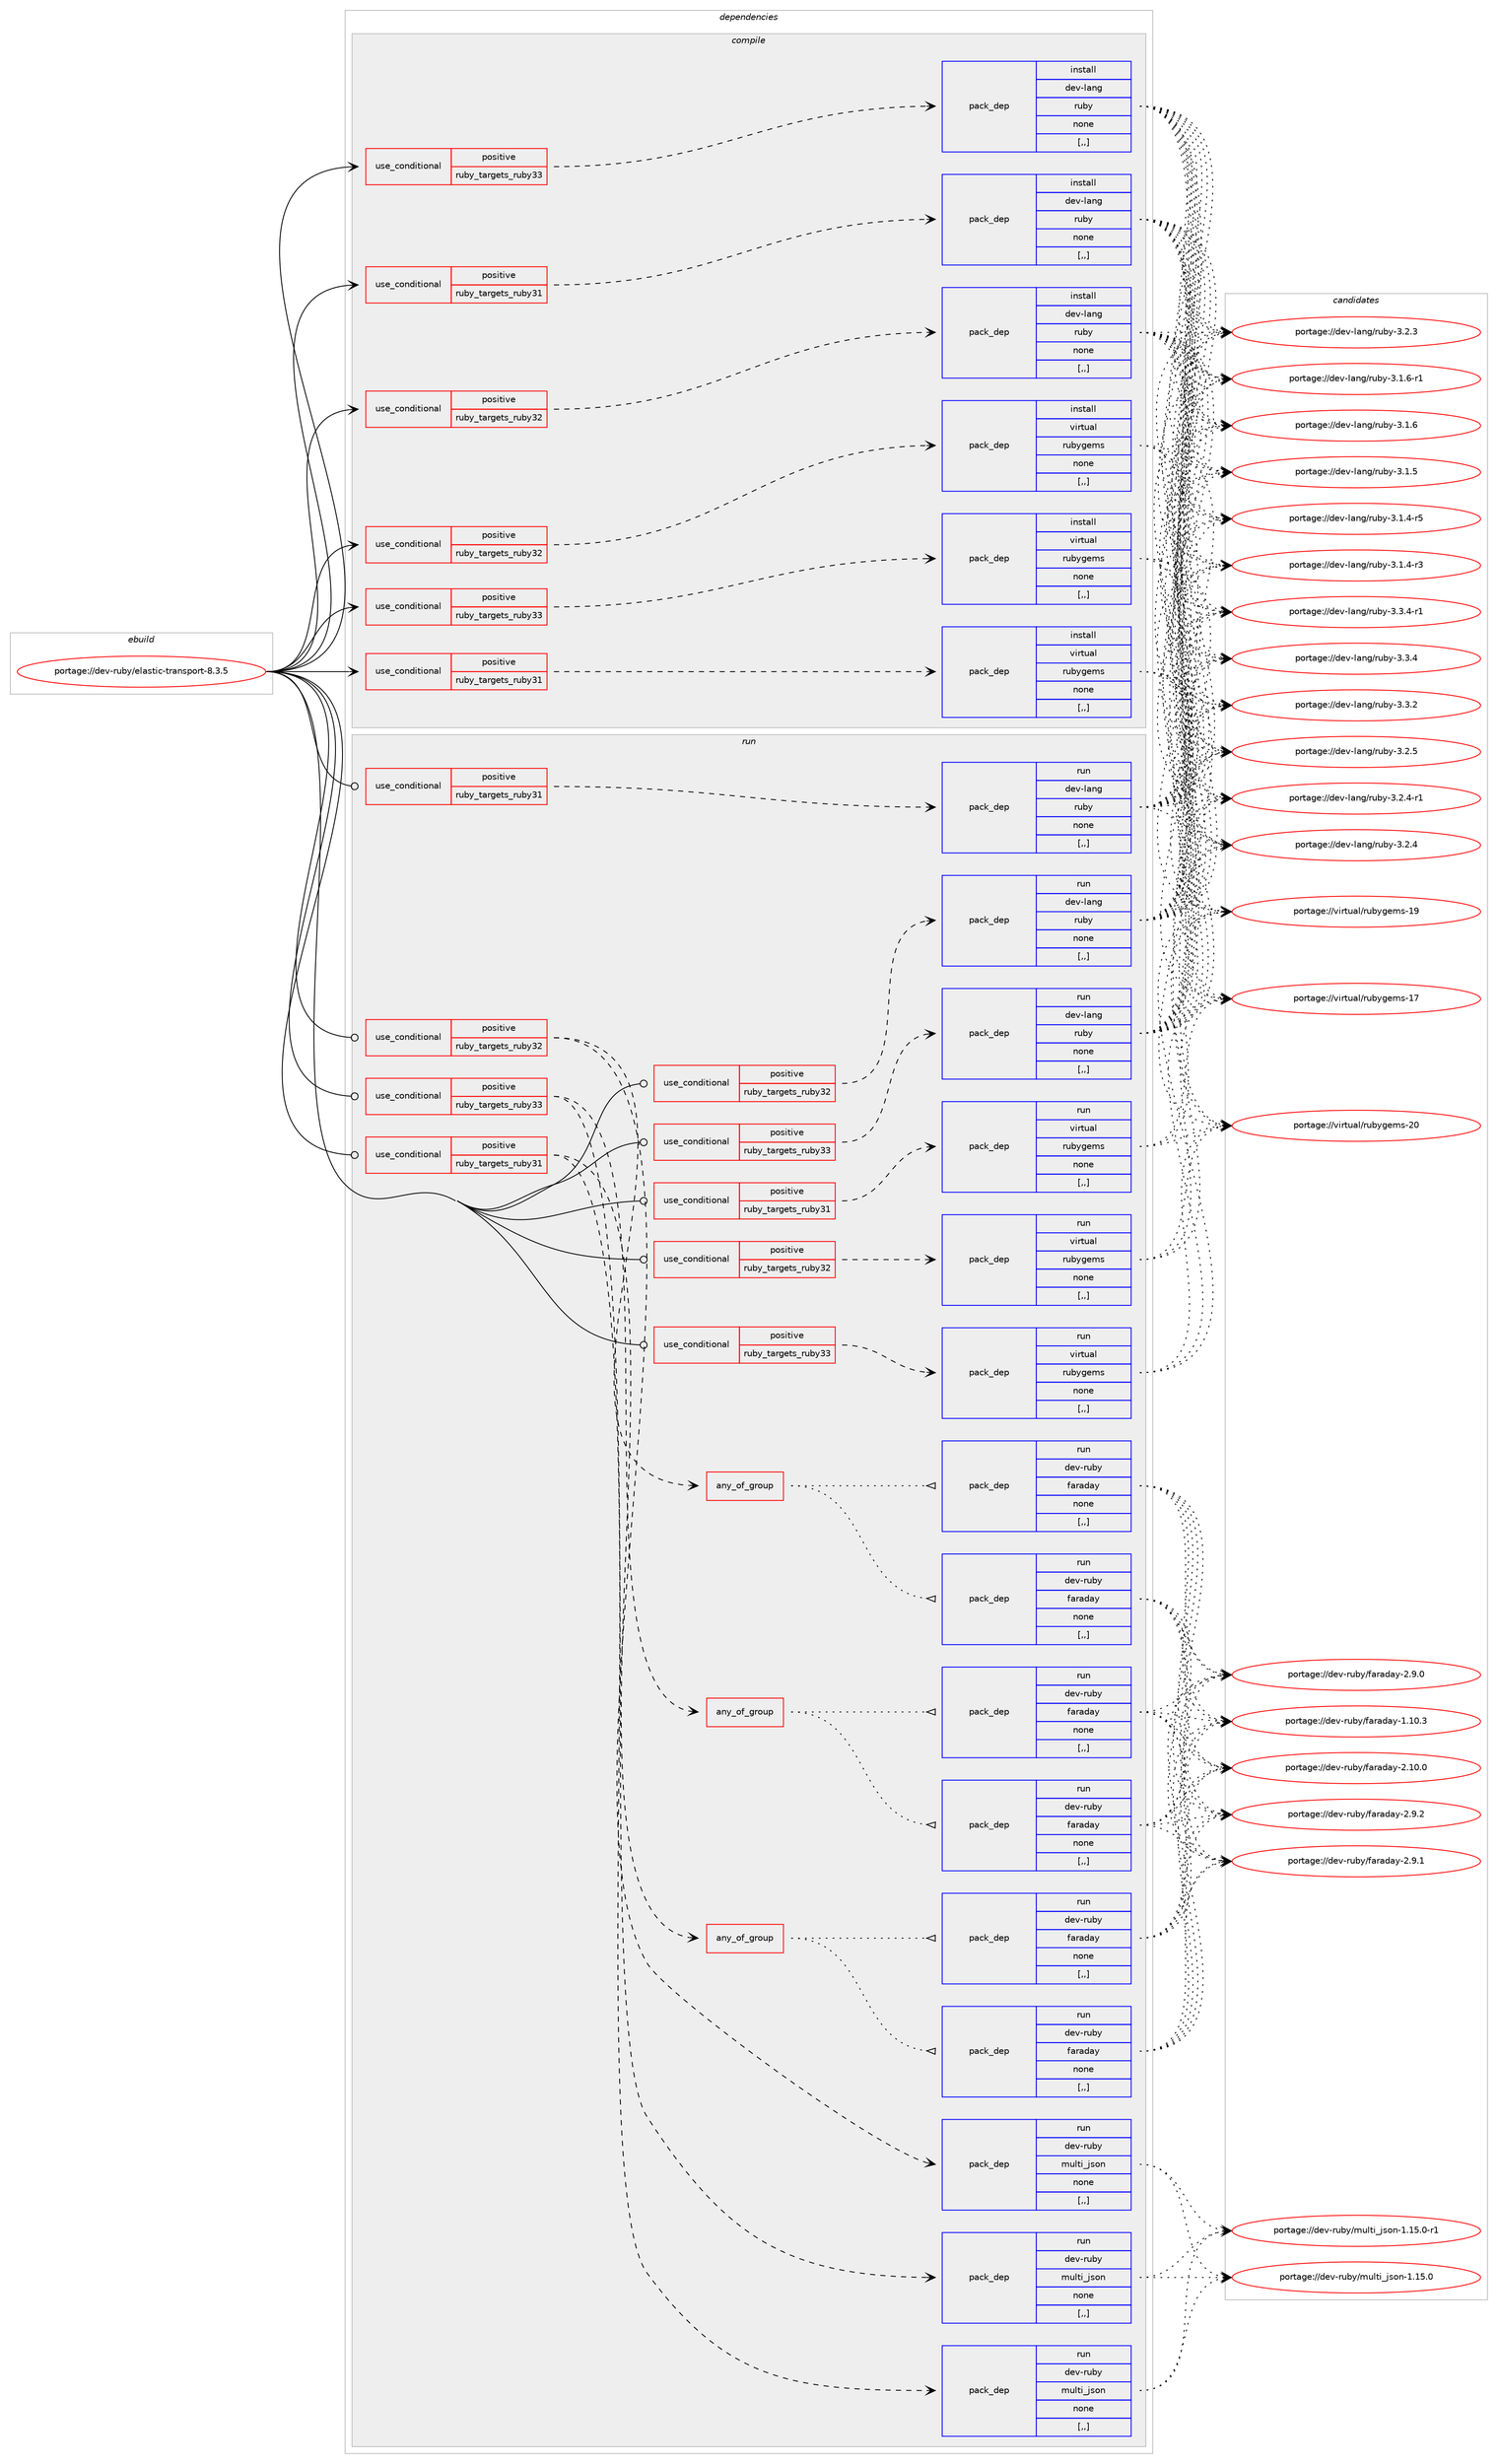 digraph prolog {

# *************
# Graph options
# *************

newrank=true;
concentrate=true;
compound=true;
graph [rankdir=LR,fontname=Helvetica,fontsize=10,ranksep=1.5];#, ranksep=2.5, nodesep=0.2];
edge  [arrowhead=vee];
node  [fontname=Helvetica,fontsize=10];

# **********
# The ebuild
# **********

subgraph cluster_leftcol {
color=gray;
label=<<i>ebuild</i>>;
id [label="portage://dev-ruby/elastic-transport-8.3.5", color=red, width=4, href="../dev-ruby/elastic-transport-8.3.5.svg"];
}

# ****************
# The dependencies
# ****************

subgraph cluster_midcol {
color=gray;
label=<<i>dependencies</i>>;
subgraph cluster_compile {
fillcolor="#eeeeee";
style=filled;
label=<<i>compile</i>>;
subgraph cond47000 {
dependency182151 [label=<<TABLE BORDER="0" CELLBORDER="1" CELLSPACING="0" CELLPADDING="4"><TR><TD ROWSPAN="3" CELLPADDING="10">use_conditional</TD></TR><TR><TD>positive</TD></TR><TR><TD>ruby_targets_ruby31</TD></TR></TABLE>>, shape=none, color=red];
subgraph pack133854 {
dependency182152 [label=<<TABLE BORDER="0" CELLBORDER="1" CELLSPACING="0" CELLPADDING="4" WIDTH="220"><TR><TD ROWSPAN="6" CELLPADDING="30">pack_dep</TD></TR><TR><TD WIDTH="110">install</TD></TR><TR><TD>dev-lang</TD></TR><TR><TD>ruby</TD></TR><TR><TD>none</TD></TR><TR><TD>[,,]</TD></TR></TABLE>>, shape=none, color=blue];
}
dependency182151:e -> dependency182152:w [weight=20,style="dashed",arrowhead="vee"];
}
id:e -> dependency182151:w [weight=20,style="solid",arrowhead="vee"];
subgraph cond47001 {
dependency182153 [label=<<TABLE BORDER="0" CELLBORDER="1" CELLSPACING="0" CELLPADDING="4"><TR><TD ROWSPAN="3" CELLPADDING="10">use_conditional</TD></TR><TR><TD>positive</TD></TR><TR><TD>ruby_targets_ruby31</TD></TR></TABLE>>, shape=none, color=red];
subgraph pack133855 {
dependency182154 [label=<<TABLE BORDER="0" CELLBORDER="1" CELLSPACING="0" CELLPADDING="4" WIDTH="220"><TR><TD ROWSPAN="6" CELLPADDING="30">pack_dep</TD></TR><TR><TD WIDTH="110">install</TD></TR><TR><TD>virtual</TD></TR><TR><TD>rubygems</TD></TR><TR><TD>none</TD></TR><TR><TD>[,,]</TD></TR></TABLE>>, shape=none, color=blue];
}
dependency182153:e -> dependency182154:w [weight=20,style="dashed",arrowhead="vee"];
}
id:e -> dependency182153:w [weight=20,style="solid",arrowhead="vee"];
subgraph cond47002 {
dependency182155 [label=<<TABLE BORDER="0" CELLBORDER="1" CELLSPACING="0" CELLPADDING="4"><TR><TD ROWSPAN="3" CELLPADDING="10">use_conditional</TD></TR><TR><TD>positive</TD></TR><TR><TD>ruby_targets_ruby32</TD></TR></TABLE>>, shape=none, color=red];
subgraph pack133856 {
dependency182156 [label=<<TABLE BORDER="0" CELLBORDER="1" CELLSPACING="0" CELLPADDING="4" WIDTH="220"><TR><TD ROWSPAN="6" CELLPADDING="30">pack_dep</TD></TR><TR><TD WIDTH="110">install</TD></TR><TR><TD>dev-lang</TD></TR><TR><TD>ruby</TD></TR><TR><TD>none</TD></TR><TR><TD>[,,]</TD></TR></TABLE>>, shape=none, color=blue];
}
dependency182155:e -> dependency182156:w [weight=20,style="dashed",arrowhead="vee"];
}
id:e -> dependency182155:w [weight=20,style="solid",arrowhead="vee"];
subgraph cond47003 {
dependency182157 [label=<<TABLE BORDER="0" CELLBORDER="1" CELLSPACING="0" CELLPADDING="4"><TR><TD ROWSPAN="3" CELLPADDING="10">use_conditional</TD></TR><TR><TD>positive</TD></TR><TR><TD>ruby_targets_ruby32</TD></TR></TABLE>>, shape=none, color=red];
subgraph pack133857 {
dependency182158 [label=<<TABLE BORDER="0" CELLBORDER="1" CELLSPACING="0" CELLPADDING="4" WIDTH="220"><TR><TD ROWSPAN="6" CELLPADDING="30">pack_dep</TD></TR><TR><TD WIDTH="110">install</TD></TR><TR><TD>virtual</TD></TR><TR><TD>rubygems</TD></TR><TR><TD>none</TD></TR><TR><TD>[,,]</TD></TR></TABLE>>, shape=none, color=blue];
}
dependency182157:e -> dependency182158:w [weight=20,style="dashed",arrowhead="vee"];
}
id:e -> dependency182157:w [weight=20,style="solid",arrowhead="vee"];
subgraph cond47004 {
dependency182159 [label=<<TABLE BORDER="0" CELLBORDER="1" CELLSPACING="0" CELLPADDING="4"><TR><TD ROWSPAN="3" CELLPADDING="10">use_conditional</TD></TR><TR><TD>positive</TD></TR><TR><TD>ruby_targets_ruby33</TD></TR></TABLE>>, shape=none, color=red];
subgraph pack133858 {
dependency182160 [label=<<TABLE BORDER="0" CELLBORDER="1" CELLSPACING="0" CELLPADDING="4" WIDTH="220"><TR><TD ROWSPAN="6" CELLPADDING="30">pack_dep</TD></TR><TR><TD WIDTH="110">install</TD></TR><TR><TD>dev-lang</TD></TR><TR><TD>ruby</TD></TR><TR><TD>none</TD></TR><TR><TD>[,,]</TD></TR></TABLE>>, shape=none, color=blue];
}
dependency182159:e -> dependency182160:w [weight=20,style="dashed",arrowhead="vee"];
}
id:e -> dependency182159:w [weight=20,style="solid",arrowhead="vee"];
subgraph cond47005 {
dependency182161 [label=<<TABLE BORDER="0" CELLBORDER="1" CELLSPACING="0" CELLPADDING="4"><TR><TD ROWSPAN="3" CELLPADDING="10">use_conditional</TD></TR><TR><TD>positive</TD></TR><TR><TD>ruby_targets_ruby33</TD></TR></TABLE>>, shape=none, color=red];
subgraph pack133859 {
dependency182162 [label=<<TABLE BORDER="0" CELLBORDER="1" CELLSPACING="0" CELLPADDING="4" WIDTH="220"><TR><TD ROWSPAN="6" CELLPADDING="30">pack_dep</TD></TR><TR><TD WIDTH="110">install</TD></TR><TR><TD>virtual</TD></TR><TR><TD>rubygems</TD></TR><TR><TD>none</TD></TR><TR><TD>[,,]</TD></TR></TABLE>>, shape=none, color=blue];
}
dependency182161:e -> dependency182162:w [weight=20,style="dashed",arrowhead="vee"];
}
id:e -> dependency182161:w [weight=20,style="solid",arrowhead="vee"];
}
subgraph cluster_compileandrun {
fillcolor="#eeeeee";
style=filled;
label=<<i>compile and run</i>>;
}
subgraph cluster_run {
fillcolor="#eeeeee";
style=filled;
label=<<i>run</i>>;
subgraph cond47006 {
dependency182163 [label=<<TABLE BORDER="0" CELLBORDER="1" CELLSPACING="0" CELLPADDING="4"><TR><TD ROWSPAN="3" CELLPADDING="10">use_conditional</TD></TR><TR><TD>positive</TD></TR><TR><TD>ruby_targets_ruby31</TD></TR></TABLE>>, shape=none, color=red];
subgraph any1147 {
dependency182164 [label=<<TABLE BORDER="0" CELLBORDER="1" CELLSPACING="0" CELLPADDING="4"><TR><TD CELLPADDING="10">any_of_group</TD></TR></TABLE>>, shape=none, color=red];subgraph pack133860 {
dependency182165 [label=<<TABLE BORDER="0" CELLBORDER="1" CELLSPACING="0" CELLPADDING="4" WIDTH="220"><TR><TD ROWSPAN="6" CELLPADDING="30">pack_dep</TD></TR><TR><TD WIDTH="110">run</TD></TR><TR><TD>dev-ruby</TD></TR><TR><TD>faraday</TD></TR><TR><TD>none</TD></TR><TR><TD>[,,]</TD></TR></TABLE>>, shape=none, color=blue];
}
dependency182164:e -> dependency182165:w [weight=20,style="dotted",arrowhead="oinv"];
subgraph pack133861 {
dependency182166 [label=<<TABLE BORDER="0" CELLBORDER="1" CELLSPACING="0" CELLPADDING="4" WIDTH="220"><TR><TD ROWSPAN="6" CELLPADDING="30">pack_dep</TD></TR><TR><TD WIDTH="110">run</TD></TR><TR><TD>dev-ruby</TD></TR><TR><TD>faraday</TD></TR><TR><TD>none</TD></TR><TR><TD>[,,]</TD></TR></TABLE>>, shape=none, color=blue];
}
dependency182164:e -> dependency182166:w [weight=20,style="dotted",arrowhead="oinv"];
}
dependency182163:e -> dependency182164:w [weight=20,style="dashed",arrowhead="vee"];
subgraph pack133862 {
dependency182167 [label=<<TABLE BORDER="0" CELLBORDER="1" CELLSPACING="0" CELLPADDING="4" WIDTH="220"><TR><TD ROWSPAN="6" CELLPADDING="30">pack_dep</TD></TR><TR><TD WIDTH="110">run</TD></TR><TR><TD>dev-ruby</TD></TR><TR><TD>multi_json</TD></TR><TR><TD>none</TD></TR><TR><TD>[,,]</TD></TR></TABLE>>, shape=none, color=blue];
}
dependency182163:e -> dependency182167:w [weight=20,style="dashed",arrowhead="vee"];
}
id:e -> dependency182163:w [weight=20,style="solid",arrowhead="odot"];
subgraph cond47007 {
dependency182168 [label=<<TABLE BORDER="0" CELLBORDER="1" CELLSPACING="0" CELLPADDING="4"><TR><TD ROWSPAN="3" CELLPADDING="10">use_conditional</TD></TR><TR><TD>positive</TD></TR><TR><TD>ruby_targets_ruby31</TD></TR></TABLE>>, shape=none, color=red];
subgraph pack133863 {
dependency182169 [label=<<TABLE BORDER="0" CELLBORDER="1" CELLSPACING="0" CELLPADDING="4" WIDTH="220"><TR><TD ROWSPAN="6" CELLPADDING="30">pack_dep</TD></TR><TR><TD WIDTH="110">run</TD></TR><TR><TD>dev-lang</TD></TR><TR><TD>ruby</TD></TR><TR><TD>none</TD></TR><TR><TD>[,,]</TD></TR></TABLE>>, shape=none, color=blue];
}
dependency182168:e -> dependency182169:w [weight=20,style="dashed",arrowhead="vee"];
}
id:e -> dependency182168:w [weight=20,style="solid",arrowhead="odot"];
subgraph cond47008 {
dependency182170 [label=<<TABLE BORDER="0" CELLBORDER="1" CELLSPACING="0" CELLPADDING="4"><TR><TD ROWSPAN="3" CELLPADDING="10">use_conditional</TD></TR><TR><TD>positive</TD></TR><TR><TD>ruby_targets_ruby31</TD></TR></TABLE>>, shape=none, color=red];
subgraph pack133864 {
dependency182171 [label=<<TABLE BORDER="0" CELLBORDER="1" CELLSPACING="0" CELLPADDING="4" WIDTH="220"><TR><TD ROWSPAN="6" CELLPADDING="30">pack_dep</TD></TR><TR><TD WIDTH="110">run</TD></TR><TR><TD>virtual</TD></TR><TR><TD>rubygems</TD></TR><TR><TD>none</TD></TR><TR><TD>[,,]</TD></TR></TABLE>>, shape=none, color=blue];
}
dependency182170:e -> dependency182171:w [weight=20,style="dashed",arrowhead="vee"];
}
id:e -> dependency182170:w [weight=20,style="solid",arrowhead="odot"];
subgraph cond47009 {
dependency182172 [label=<<TABLE BORDER="0" CELLBORDER="1" CELLSPACING="0" CELLPADDING="4"><TR><TD ROWSPAN="3" CELLPADDING="10">use_conditional</TD></TR><TR><TD>positive</TD></TR><TR><TD>ruby_targets_ruby32</TD></TR></TABLE>>, shape=none, color=red];
subgraph any1148 {
dependency182173 [label=<<TABLE BORDER="0" CELLBORDER="1" CELLSPACING="0" CELLPADDING="4"><TR><TD CELLPADDING="10">any_of_group</TD></TR></TABLE>>, shape=none, color=red];subgraph pack133865 {
dependency182174 [label=<<TABLE BORDER="0" CELLBORDER="1" CELLSPACING="0" CELLPADDING="4" WIDTH="220"><TR><TD ROWSPAN="6" CELLPADDING="30">pack_dep</TD></TR><TR><TD WIDTH="110">run</TD></TR><TR><TD>dev-ruby</TD></TR><TR><TD>faraday</TD></TR><TR><TD>none</TD></TR><TR><TD>[,,]</TD></TR></TABLE>>, shape=none, color=blue];
}
dependency182173:e -> dependency182174:w [weight=20,style="dotted",arrowhead="oinv"];
subgraph pack133866 {
dependency182175 [label=<<TABLE BORDER="0" CELLBORDER="1" CELLSPACING="0" CELLPADDING="4" WIDTH="220"><TR><TD ROWSPAN="6" CELLPADDING="30">pack_dep</TD></TR><TR><TD WIDTH="110">run</TD></TR><TR><TD>dev-ruby</TD></TR><TR><TD>faraday</TD></TR><TR><TD>none</TD></TR><TR><TD>[,,]</TD></TR></TABLE>>, shape=none, color=blue];
}
dependency182173:e -> dependency182175:w [weight=20,style="dotted",arrowhead="oinv"];
}
dependency182172:e -> dependency182173:w [weight=20,style="dashed",arrowhead="vee"];
subgraph pack133867 {
dependency182176 [label=<<TABLE BORDER="0" CELLBORDER="1" CELLSPACING="0" CELLPADDING="4" WIDTH="220"><TR><TD ROWSPAN="6" CELLPADDING="30">pack_dep</TD></TR><TR><TD WIDTH="110">run</TD></TR><TR><TD>dev-ruby</TD></TR><TR><TD>multi_json</TD></TR><TR><TD>none</TD></TR><TR><TD>[,,]</TD></TR></TABLE>>, shape=none, color=blue];
}
dependency182172:e -> dependency182176:w [weight=20,style="dashed",arrowhead="vee"];
}
id:e -> dependency182172:w [weight=20,style="solid",arrowhead="odot"];
subgraph cond47010 {
dependency182177 [label=<<TABLE BORDER="0" CELLBORDER="1" CELLSPACING="0" CELLPADDING="4"><TR><TD ROWSPAN="3" CELLPADDING="10">use_conditional</TD></TR><TR><TD>positive</TD></TR><TR><TD>ruby_targets_ruby32</TD></TR></TABLE>>, shape=none, color=red];
subgraph pack133868 {
dependency182178 [label=<<TABLE BORDER="0" CELLBORDER="1" CELLSPACING="0" CELLPADDING="4" WIDTH="220"><TR><TD ROWSPAN="6" CELLPADDING="30">pack_dep</TD></TR><TR><TD WIDTH="110">run</TD></TR><TR><TD>dev-lang</TD></TR><TR><TD>ruby</TD></TR><TR><TD>none</TD></TR><TR><TD>[,,]</TD></TR></TABLE>>, shape=none, color=blue];
}
dependency182177:e -> dependency182178:w [weight=20,style="dashed",arrowhead="vee"];
}
id:e -> dependency182177:w [weight=20,style="solid",arrowhead="odot"];
subgraph cond47011 {
dependency182179 [label=<<TABLE BORDER="0" CELLBORDER="1" CELLSPACING="0" CELLPADDING="4"><TR><TD ROWSPAN="3" CELLPADDING="10">use_conditional</TD></TR><TR><TD>positive</TD></TR><TR><TD>ruby_targets_ruby32</TD></TR></TABLE>>, shape=none, color=red];
subgraph pack133869 {
dependency182180 [label=<<TABLE BORDER="0" CELLBORDER="1" CELLSPACING="0" CELLPADDING="4" WIDTH="220"><TR><TD ROWSPAN="6" CELLPADDING="30">pack_dep</TD></TR><TR><TD WIDTH="110">run</TD></TR><TR><TD>virtual</TD></TR><TR><TD>rubygems</TD></TR><TR><TD>none</TD></TR><TR><TD>[,,]</TD></TR></TABLE>>, shape=none, color=blue];
}
dependency182179:e -> dependency182180:w [weight=20,style="dashed",arrowhead="vee"];
}
id:e -> dependency182179:w [weight=20,style="solid",arrowhead="odot"];
subgraph cond47012 {
dependency182181 [label=<<TABLE BORDER="0" CELLBORDER="1" CELLSPACING="0" CELLPADDING="4"><TR><TD ROWSPAN="3" CELLPADDING="10">use_conditional</TD></TR><TR><TD>positive</TD></TR><TR><TD>ruby_targets_ruby33</TD></TR></TABLE>>, shape=none, color=red];
subgraph any1149 {
dependency182182 [label=<<TABLE BORDER="0" CELLBORDER="1" CELLSPACING="0" CELLPADDING="4"><TR><TD CELLPADDING="10">any_of_group</TD></TR></TABLE>>, shape=none, color=red];subgraph pack133870 {
dependency182183 [label=<<TABLE BORDER="0" CELLBORDER="1" CELLSPACING="0" CELLPADDING="4" WIDTH="220"><TR><TD ROWSPAN="6" CELLPADDING="30">pack_dep</TD></TR><TR><TD WIDTH="110">run</TD></TR><TR><TD>dev-ruby</TD></TR><TR><TD>faraday</TD></TR><TR><TD>none</TD></TR><TR><TD>[,,]</TD></TR></TABLE>>, shape=none, color=blue];
}
dependency182182:e -> dependency182183:w [weight=20,style="dotted",arrowhead="oinv"];
subgraph pack133871 {
dependency182184 [label=<<TABLE BORDER="0" CELLBORDER="1" CELLSPACING="0" CELLPADDING="4" WIDTH="220"><TR><TD ROWSPAN="6" CELLPADDING="30">pack_dep</TD></TR><TR><TD WIDTH="110">run</TD></TR><TR><TD>dev-ruby</TD></TR><TR><TD>faraday</TD></TR><TR><TD>none</TD></TR><TR><TD>[,,]</TD></TR></TABLE>>, shape=none, color=blue];
}
dependency182182:e -> dependency182184:w [weight=20,style="dotted",arrowhead="oinv"];
}
dependency182181:e -> dependency182182:w [weight=20,style="dashed",arrowhead="vee"];
subgraph pack133872 {
dependency182185 [label=<<TABLE BORDER="0" CELLBORDER="1" CELLSPACING="0" CELLPADDING="4" WIDTH="220"><TR><TD ROWSPAN="6" CELLPADDING="30">pack_dep</TD></TR><TR><TD WIDTH="110">run</TD></TR><TR><TD>dev-ruby</TD></TR><TR><TD>multi_json</TD></TR><TR><TD>none</TD></TR><TR><TD>[,,]</TD></TR></TABLE>>, shape=none, color=blue];
}
dependency182181:e -> dependency182185:w [weight=20,style="dashed",arrowhead="vee"];
}
id:e -> dependency182181:w [weight=20,style="solid",arrowhead="odot"];
subgraph cond47013 {
dependency182186 [label=<<TABLE BORDER="0" CELLBORDER="1" CELLSPACING="0" CELLPADDING="4"><TR><TD ROWSPAN="3" CELLPADDING="10">use_conditional</TD></TR><TR><TD>positive</TD></TR><TR><TD>ruby_targets_ruby33</TD></TR></TABLE>>, shape=none, color=red];
subgraph pack133873 {
dependency182187 [label=<<TABLE BORDER="0" CELLBORDER="1" CELLSPACING="0" CELLPADDING="4" WIDTH="220"><TR><TD ROWSPAN="6" CELLPADDING="30">pack_dep</TD></TR><TR><TD WIDTH="110">run</TD></TR><TR><TD>dev-lang</TD></TR><TR><TD>ruby</TD></TR><TR><TD>none</TD></TR><TR><TD>[,,]</TD></TR></TABLE>>, shape=none, color=blue];
}
dependency182186:e -> dependency182187:w [weight=20,style="dashed",arrowhead="vee"];
}
id:e -> dependency182186:w [weight=20,style="solid",arrowhead="odot"];
subgraph cond47014 {
dependency182188 [label=<<TABLE BORDER="0" CELLBORDER="1" CELLSPACING="0" CELLPADDING="4"><TR><TD ROWSPAN="3" CELLPADDING="10">use_conditional</TD></TR><TR><TD>positive</TD></TR><TR><TD>ruby_targets_ruby33</TD></TR></TABLE>>, shape=none, color=red];
subgraph pack133874 {
dependency182189 [label=<<TABLE BORDER="0" CELLBORDER="1" CELLSPACING="0" CELLPADDING="4" WIDTH="220"><TR><TD ROWSPAN="6" CELLPADDING="30">pack_dep</TD></TR><TR><TD WIDTH="110">run</TD></TR><TR><TD>virtual</TD></TR><TR><TD>rubygems</TD></TR><TR><TD>none</TD></TR><TR><TD>[,,]</TD></TR></TABLE>>, shape=none, color=blue];
}
dependency182188:e -> dependency182189:w [weight=20,style="dashed",arrowhead="vee"];
}
id:e -> dependency182188:w [weight=20,style="solid",arrowhead="odot"];
}
}

# **************
# The candidates
# **************

subgraph cluster_choices {
rank=same;
color=gray;
label=<<i>candidates</i>>;

subgraph choice133854 {
color=black;
nodesep=1;
choice100101118451089711010347114117981214551465146524511449 [label="portage://dev-lang/ruby-3.3.4-r1", color=red, width=4,href="../dev-lang/ruby-3.3.4-r1.svg"];
choice10010111845108971101034711411798121455146514652 [label="portage://dev-lang/ruby-3.3.4", color=red, width=4,href="../dev-lang/ruby-3.3.4.svg"];
choice10010111845108971101034711411798121455146514650 [label="portage://dev-lang/ruby-3.3.2", color=red, width=4,href="../dev-lang/ruby-3.3.2.svg"];
choice10010111845108971101034711411798121455146504653 [label="portage://dev-lang/ruby-3.2.5", color=red, width=4,href="../dev-lang/ruby-3.2.5.svg"];
choice100101118451089711010347114117981214551465046524511449 [label="portage://dev-lang/ruby-3.2.4-r1", color=red, width=4,href="../dev-lang/ruby-3.2.4-r1.svg"];
choice10010111845108971101034711411798121455146504652 [label="portage://dev-lang/ruby-3.2.4", color=red, width=4,href="../dev-lang/ruby-3.2.4.svg"];
choice10010111845108971101034711411798121455146504651 [label="portage://dev-lang/ruby-3.2.3", color=red, width=4,href="../dev-lang/ruby-3.2.3.svg"];
choice100101118451089711010347114117981214551464946544511449 [label="portage://dev-lang/ruby-3.1.6-r1", color=red, width=4,href="../dev-lang/ruby-3.1.6-r1.svg"];
choice10010111845108971101034711411798121455146494654 [label="portage://dev-lang/ruby-3.1.6", color=red, width=4,href="../dev-lang/ruby-3.1.6.svg"];
choice10010111845108971101034711411798121455146494653 [label="portage://dev-lang/ruby-3.1.5", color=red, width=4,href="../dev-lang/ruby-3.1.5.svg"];
choice100101118451089711010347114117981214551464946524511453 [label="portage://dev-lang/ruby-3.1.4-r5", color=red, width=4,href="../dev-lang/ruby-3.1.4-r5.svg"];
choice100101118451089711010347114117981214551464946524511451 [label="portage://dev-lang/ruby-3.1.4-r3", color=red, width=4,href="../dev-lang/ruby-3.1.4-r3.svg"];
dependency182152:e -> choice100101118451089711010347114117981214551465146524511449:w [style=dotted,weight="100"];
dependency182152:e -> choice10010111845108971101034711411798121455146514652:w [style=dotted,weight="100"];
dependency182152:e -> choice10010111845108971101034711411798121455146514650:w [style=dotted,weight="100"];
dependency182152:e -> choice10010111845108971101034711411798121455146504653:w [style=dotted,weight="100"];
dependency182152:e -> choice100101118451089711010347114117981214551465046524511449:w [style=dotted,weight="100"];
dependency182152:e -> choice10010111845108971101034711411798121455146504652:w [style=dotted,weight="100"];
dependency182152:e -> choice10010111845108971101034711411798121455146504651:w [style=dotted,weight="100"];
dependency182152:e -> choice100101118451089711010347114117981214551464946544511449:w [style=dotted,weight="100"];
dependency182152:e -> choice10010111845108971101034711411798121455146494654:w [style=dotted,weight="100"];
dependency182152:e -> choice10010111845108971101034711411798121455146494653:w [style=dotted,weight="100"];
dependency182152:e -> choice100101118451089711010347114117981214551464946524511453:w [style=dotted,weight="100"];
dependency182152:e -> choice100101118451089711010347114117981214551464946524511451:w [style=dotted,weight="100"];
}
subgraph choice133855 {
color=black;
nodesep=1;
choice118105114116117971084711411798121103101109115455048 [label="portage://virtual/rubygems-20", color=red, width=4,href="../virtual/rubygems-20.svg"];
choice118105114116117971084711411798121103101109115454957 [label="portage://virtual/rubygems-19", color=red, width=4,href="../virtual/rubygems-19.svg"];
choice118105114116117971084711411798121103101109115454955 [label="portage://virtual/rubygems-17", color=red, width=4,href="../virtual/rubygems-17.svg"];
dependency182154:e -> choice118105114116117971084711411798121103101109115455048:w [style=dotted,weight="100"];
dependency182154:e -> choice118105114116117971084711411798121103101109115454957:w [style=dotted,weight="100"];
dependency182154:e -> choice118105114116117971084711411798121103101109115454955:w [style=dotted,weight="100"];
}
subgraph choice133856 {
color=black;
nodesep=1;
choice100101118451089711010347114117981214551465146524511449 [label="portage://dev-lang/ruby-3.3.4-r1", color=red, width=4,href="../dev-lang/ruby-3.3.4-r1.svg"];
choice10010111845108971101034711411798121455146514652 [label="portage://dev-lang/ruby-3.3.4", color=red, width=4,href="../dev-lang/ruby-3.3.4.svg"];
choice10010111845108971101034711411798121455146514650 [label="portage://dev-lang/ruby-3.3.2", color=red, width=4,href="../dev-lang/ruby-3.3.2.svg"];
choice10010111845108971101034711411798121455146504653 [label="portage://dev-lang/ruby-3.2.5", color=red, width=4,href="../dev-lang/ruby-3.2.5.svg"];
choice100101118451089711010347114117981214551465046524511449 [label="portage://dev-lang/ruby-3.2.4-r1", color=red, width=4,href="../dev-lang/ruby-3.2.4-r1.svg"];
choice10010111845108971101034711411798121455146504652 [label="portage://dev-lang/ruby-3.2.4", color=red, width=4,href="../dev-lang/ruby-3.2.4.svg"];
choice10010111845108971101034711411798121455146504651 [label="portage://dev-lang/ruby-3.2.3", color=red, width=4,href="../dev-lang/ruby-3.2.3.svg"];
choice100101118451089711010347114117981214551464946544511449 [label="portage://dev-lang/ruby-3.1.6-r1", color=red, width=4,href="../dev-lang/ruby-3.1.6-r1.svg"];
choice10010111845108971101034711411798121455146494654 [label="portage://dev-lang/ruby-3.1.6", color=red, width=4,href="../dev-lang/ruby-3.1.6.svg"];
choice10010111845108971101034711411798121455146494653 [label="portage://dev-lang/ruby-3.1.5", color=red, width=4,href="../dev-lang/ruby-3.1.5.svg"];
choice100101118451089711010347114117981214551464946524511453 [label="portage://dev-lang/ruby-3.1.4-r5", color=red, width=4,href="../dev-lang/ruby-3.1.4-r5.svg"];
choice100101118451089711010347114117981214551464946524511451 [label="portage://dev-lang/ruby-3.1.4-r3", color=red, width=4,href="../dev-lang/ruby-3.1.4-r3.svg"];
dependency182156:e -> choice100101118451089711010347114117981214551465146524511449:w [style=dotted,weight="100"];
dependency182156:e -> choice10010111845108971101034711411798121455146514652:w [style=dotted,weight="100"];
dependency182156:e -> choice10010111845108971101034711411798121455146514650:w [style=dotted,weight="100"];
dependency182156:e -> choice10010111845108971101034711411798121455146504653:w [style=dotted,weight="100"];
dependency182156:e -> choice100101118451089711010347114117981214551465046524511449:w [style=dotted,weight="100"];
dependency182156:e -> choice10010111845108971101034711411798121455146504652:w [style=dotted,weight="100"];
dependency182156:e -> choice10010111845108971101034711411798121455146504651:w [style=dotted,weight="100"];
dependency182156:e -> choice100101118451089711010347114117981214551464946544511449:w [style=dotted,weight="100"];
dependency182156:e -> choice10010111845108971101034711411798121455146494654:w [style=dotted,weight="100"];
dependency182156:e -> choice10010111845108971101034711411798121455146494653:w [style=dotted,weight="100"];
dependency182156:e -> choice100101118451089711010347114117981214551464946524511453:w [style=dotted,weight="100"];
dependency182156:e -> choice100101118451089711010347114117981214551464946524511451:w [style=dotted,weight="100"];
}
subgraph choice133857 {
color=black;
nodesep=1;
choice118105114116117971084711411798121103101109115455048 [label="portage://virtual/rubygems-20", color=red, width=4,href="../virtual/rubygems-20.svg"];
choice118105114116117971084711411798121103101109115454957 [label="portage://virtual/rubygems-19", color=red, width=4,href="../virtual/rubygems-19.svg"];
choice118105114116117971084711411798121103101109115454955 [label="portage://virtual/rubygems-17", color=red, width=4,href="../virtual/rubygems-17.svg"];
dependency182158:e -> choice118105114116117971084711411798121103101109115455048:w [style=dotted,weight="100"];
dependency182158:e -> choice118105114116117971084711411798121103101109115454957:w [style=dotted,weight="100"];
dependency182158:e -> choice118105114116117971084711411798121103101109115454955:w [style=dotted,weight="100"];
}
subgraph choice133858 {
color=black;
nodesep=1;
choice100101118451089711010347114117981214551465146524511449 [label="portage://dev-lang/ruby-3.3.4-r1", color=red, width=4,href="../dev-lang/ruby-3.3.4-r1.svg"];
choice10010111845108971101034711411798121455146514652 [label="portage://dev-lang/ruby-3.3.4", color=red, width=4,href="../dev-lang/ruby-3.3.4.svg"];
choice10010111845108971101034711411798121455146514650 [label="portage://dev-lang/ruby-3.3.2", color=red, width=4,href="../dev-lang/ruby-3.3.2.svg"];
choice10010111845108971101034711411798121455146504653 [label="portage://dev-lang/ruby-3.2.5", color=red, width=4,href="../dev-lang/ruby-3.2.5.svg"];
choice100101118451089711010347114117981214551465046524511449 [label="portage://dev-lang/ruby-3.2.4-r1", color=red, width=4,href="../dev-lang/ruby-3.2.4-r1.svg"];
choice10010111845108971101034711411798121455146504652 [label="portage://dev-lang/ruby-3.2.4", color=red, width=4,href="../dev-lang/ruby-3.2.4.svg"];
choice10010111845108971101034711411798121455146504651 [label="portage://dev-lang/ruby-3.2.3", color=red, width=4,href="../dev-lang/ruby-3.2.3.svg"];
choice100101118451089711010347114117981214551464946544511449 [label="portage://dev-lang/ruby-3.1.6-r1", color=red, width=4,href="../dev-lang/ruby-3.1.6-r1.svg"];
choice10010111845108971101034711411798121455146494654 [label="portage://dev-lang/ruby-3.1.6", color=red, width=4,href="../dev-lang/ruby-3.1.6.svg"];
choice10010111845108971101034711411798121455146494653 [label="portage://dev-lang/ruby-3.1.5", color=red, width=4,href="../dev-lang/ruby-3.1.5.svg"];
choice100101118451089711010347114117981214551464946524511453 [label="portage://dev-lang/ruby-3.1.4-r5", color=red, width=4,href="../dev-lang/ruby-3.1.4-r5.svg"];
choice100101118451089711010347114117981214551464946524511451 [label="portage://dev-lang/ruby-3.1.4-r3", color=red, width=4,href="../dev-lang/ruby-3.1.4-r3.svg"];
dependency182160:e -> choice100101118451089711010347114117981214551465146524511449:w [style=dotted,weight="100"];
dependency182160:e -> choice10010111845108971101034711411798121455146514652:w [style=dotted,weight="100"];
dependency182160:e -> choice10010111845108971101034711411798121455146514650:w [style=dotted,weight="100"];
dependency182160:e -> choice10010111845108971101034711411798121455146504653:w [style=dotted,weight="100"];
dependency182160:e -> choice100101118451089711010347114117981214551465046524511449:w [style=dotted,weight="100"];
dependency182160:e -> choice10010111845108971101034711411798121455146504652:w [style=dotted,weight="100"];
dependency182160:e -> choice10010111845108971101034711411798121455146504651:w [style=dotted,weight="100"];
dependency182160:e -> choice100101118451089711010347114117981214551464946544511449:w [style=dotted,weight="100"];
dependency182160:e -> choice10010111845108971101034711411798121455146494654:w [style=dotted,weight="100"];
dependency182160:e -> choice10010111845108971101034711411798121455146494653:w [style=dotted,weight="100"];
dependency182160:e -> choice100101118451089711010347114117981214551464946524511453:w [style=dotted,weight="100"];
dependency182160:e -> choice100101118451089711010347114117981214551464946524511451:w [style=dotted,weight="100"];
}
subgraph choice133859 {
color=black;
nodesep=1;
choice118105114116117971084711411798121103101109115455048 [label="portage://virtual/rubygems-20", color=red, width=4,href="../virtual/rubygems-20.svg"];
choice118105114116117971084711411798121103101109115454957 [label="portage://virtual/rubygems-19", color=red, width=4,href="../virtual/rubygems-19.svg"];
choice118105114116117971084711411798121103101109115454955 [label="portage://virtual/rubygems-17", color=red, width=4,href="../virtual/rubygems-17.svg"];
dependency182162:e -> choice118105114116117971084711411798121103101109115455048:w [style=dotted,weight="100"];
dependency182162:e -> choice118105114116117971084711411798121103101109115454957:w [style=dotted,weight="100"];
dependency182162:e -> choice118105114116117971084711411798121103101109115454955:w [style=dotted,weight="100"];
}
subgraph choice133860 {
color=black;
nodesep=1;
choice10010111845114117981214710297114971009712145504649484648 [label="portage://dev-ruby/faraday-2.10.0", color=red, width=4,href="../dev-ruby/faraday-2.10.0.svg"];
choice100101118451141179812147102971149710097121455046574650 [label="portage://dev-ruby/faraday-2.9.2", color=red, width=4,href="../dev-ruby/faraday-2.9.2.svg"];
choice100101118451141179812147102971149710097121455046574649 [label="portage://dev-ruby/faraday-2.9.1", color=red, width=4,href="../dev-ruby/faraday-2.9.1.svg"];
choice100101118451141179812147102971149710097121455046574648 [label="portage://dev-ruby/faraday-2.9.0", color=red, width=4,href="../dev-ruby/faraday-2.9.0.svg"];
choice10010111845114117981214710297114971009712145494649484651 [label="portage://dev-ruby/faraday-1.10.3", color=red, width=4,href="../dev-ruby/faraday-1.10.3.svg"];
dependency182165:e -> choice10010111845114117981214710297114971009712145504649484648:w [style=dotted,weight="100"];
dependency182165:e -> choice100101118451141179812147102971149710097121455046574650:w [style=dotted,weight="100"];
dependency182165:e -> choice100101118451141179812147102971149710097121455046574649:w [style=dotted,weight="100"];
dependency182165:e -> choice100101118451141179812147102971149710097121455046574648:w [style=dotted,weight="100"];
dependency182165:e -> choice10010111845114117981214710297114971009712145494649484651:w [style=dotted,weight="100"];
}
subgraph choice133861 {
color=black;
nodesep=1;
choice10010111845114117981214710297114971009712145504649484648 [label="portage://dev-ruby/faraday-2.10.0", color=red, width=4,href="../dev-ruby/faraday-2.10.0.svg"];
choice100101118451141179812147102971149710097121455046574650 [label="portage://dev-ruby/faraday-2.9.2", color=red, width=4,href="../dev-ruby/faraday-2.9.2.svg"];
choice100101118451141179812147102971149710097121455046574649 [label="portage://dev-ruby/faraday-2.9.1", color=red, width=4,href="../dev-ruby/faraday-2.9.1.svg"];
choice100101118451141179812147102971149710097121455046574648 [label="portage://dev-ruby/faraday-2.9.0", color=red, width=4,href="../dev-ruby/faraday-2.9.0.svg"];
choice10010111845114117981214710297114971009712145494649484651 [label="portage://dev-ruby/faraday-1.10.3", color=red, width=4,href="../dev-ruby/faraday-1.10.3.svg"];
dependency182166:e -> choice10010111845114117981214710297114971009712145504649484648:w [style=dotted,weight="100"];
dependency182166:e -> choice100101118451141179812147102971149710097121455046574650:w [style=dotted,weight="100"];
dependency182166:e -> choice100101118451141179812147102971149710097121455046574649:w [style=dotted,weight="100"];
dependency182166:e -> choice100101118451141179812147102971149710097121455046574648:w [style=dotted,weight="100"];
dependency182166:e -> choice10010111845114117981214710297114971009712145494649484651:w [style=dotted,weight="100"];
}
subgraph choice133862 {
color=black;
nodesep=1;
choice10010111845114117981214710911710811610595106115111110454946495346484511449 [label="portage://dev-ruby/multi_json-1.15.0-r1", color=red, width=4,href="../dev-ruby/multi_json-1.15.0-r1.svg"];
choice1001011184511411798121471091171081161059510611511111045494649534648 [label="portage://dev-ruby/multi_json-1.15.0", color=red, width=4,href="../dev-ruby/multi_json-1.15.0.svg"];
dependency182167:e -> choice10010111845114117981214710911710811610595106115111110454946495346484511449:w [style=dotted,weight="100"];
dependency182167:e -> choice1001011184511411798121471091171081161059510611511111045494649534648:w [style=dotted,weight="100"];
}
subgraph choice133863 {
color=black;
nodesep=1;
choice100101118451089711010347114117981214551465146524511449 [label="portage://dev-lang/ruby-3.3.4-r1", color=red, width=4,href="../dev-lang/ruby-3.3.4-r1.svg"];
choice10010111845108971101034711411798121455146514652 [label="portage://dev-lang/ruby-3.3.4", color=red, width=4,href="../dev-lang/ruby-3.3.4.svg"];
choice10010111845108971101034711411798121455146514650 [label="portage://dev-lang/ruby-3.3.2", color=red, width=4,href="../dev-lang/ruby-3.3.2.svg"];
choice10010111845108971101034711411798121455146504653 [label="portage://dev-lang/ruby-3.2.5", color=red, width=4,href="../dev-lang/ruby-3.2.5.svg"];
choice100101118451089711010347114117981214551465046524511449 [label="portage://dev-lang/ruby-3.2.4-r1", color=red, width=4,href="../dev-lang/ruby-3.2.4-r1.svg"];
choice10010111845108971101034711411798121455146504652 [label="portage://dev-lang/ruby-3.2.4", color=red, width=4,href="../dev-lang/ruby-3.2.4.svg"];
choice10010111845108971101034711411798121455146504651 [label="portage://dev-lang/ruby-3.2.3", color=red, width=4,href="../dev-lang/ruby-3.2.3.svg"];
choice100101118451089711010347114117981214551464946544511449 [label="portage://dev-lang/ruby-3.1.6-r1", color=red, width=4,href="../dev-lang/ruby-3.1.6-r1.svg"];
choice10010111845108971101034711411798121455146494654 [label="portage://dev-lang/ruby-3.1.6", color=red, width=4,href="../dev-lang/ruby-3.1.6.svg"];
choice10010111845108971101034711411798121455146494653 [label="portage://dev-lang/ruby-3.1.5", color=red, width=4,href="../dev-lang/ruby-3.1.5.svg"];
choice100101118451089711010347114117981214551464946524511453 [label="portage://dev-lang/ruby-3.1.4-r5", color=red, width=4,href="../dev-lang/ruby-3.1.4-r5.svg"];
choice100101118451089711010347114117981214551464946524511451 [label="portage://dev-lang/ruby-3.1.4-r3", color=red, width=4,href="../dev-lang/ruby-3.1.4-r3.svg"];
dependency182169:e -> choice100101118451089711010347114117981214551465146524511449:w [style=dotted,weight="100"];
dependency182169:e -> choice10010111845108971101034711411798121455146514652:w [style=dotted,weight="100"];
dependency182169:e -> choice10010111845108971101034711411798121455146514650:w [style=dotted,weight="100"];
dependency182169:e -> choice10010111845108971101034711411798121455146504653:w [style=dotted,weight="100"];
dependency182169:e -> choice100101118451089711010347114117981214551465046524511449:w [style=dotted,weight="100"];
dependency182169:e -> choice10010111845108971101034711411798121455146504652:w [style=dotted,weight="100"];
dependency182169:e -> choice10010111845108971101034711411798121455146504651:w [style=dotted,weight="100"];
dependency182169:e -> choice100101118451089711010347114117981214551464946544511449:w [style=dotted,weight="100"];
dependency182169:e -> choice10010111845108971101034711411798121455146494654:w [style=dotted,weight="100"];
dependency182169:e -> choice10010111845108971101034711411798121455146494653:w [style=dotted,weight="100"];
dependency182169:e -> choice100101118451089711010347114117981214551464946524511453:w [style=dotted,weight="100"];
dependency182169:e -> choice100101118451089711010347114117981214551464946524511451:w [style=dotted,weight="100"];
}
subgraph choice133864 {
color=black;
nodesep=1;
choice118105114116117971084711411798121103101109115455048 [label="portage://virtual/rubygems-20", color=red, width=4,href="../virtual/rubygems-20.svg"];
choice118105114116117971084711411798121103101109115454957 [label="portage://virtual/rubygems-19", color=red, width=4,href="../virtual/rubygems-19.svg"];
choice118105114116117971084711411798121103101109115454955 [label="portage://virtual/rubygems-17", color=red, width=4,href="../virtual/rubygems-17.svg"];
dependency182171:e -> choice118105114116117971084711411798121103101109115455048:w [style=dotted,weight="100"];
dependency182171:e -> choice118105114116117971084711411798121103101109115454957:w [style=dotted,weight="100"];
dependency182171:e -> choice118105114116117971084711411798121103101109115454955:w [style=dotted,weight="100"];
}
subgraph choice133865 {
color=black;
nodesep=1;
choice10010111845114117981214710297114971009712145504649484648 [label="portage://dev-ruby/faraday-2.10.0", color=red, width=4,href="../dev-ruby/faraday-2.10.0.svg"];
choice100101118451141179812147102971149710097121455046574650 [label="portage://dev-ruby/faraday-2.9.2", color=red, width=4,href="../dev-ruby/faraday-2.9.2.svg"];
choice100101118451141179812147102971149710097121455046574649 [label="portage://dev-ruby/faraday-2.9.1", color=red, width=4,href="../dev-ruby/faraday-2.9.1.svg"];
choice100101118451141179812147102971149710097121455046574648 [label="portage://dev-ruby/faraday-2.9.0", color=red, width=4,href="../dev-ruby/faraday-2.9.0.svg"];
choice10010111845114117981214710297114971009712145494649484651 [label="portage://dev-ruby/faraday-1.10.3", color=red, width=4,href="../dev-ruby/faraday-1.10.3.svg"];
dependency182174:e -> choice10010111845114117981214710297114971009712145504649484648:w [style=dotted,weight="100"];
dependency182174:e -> choice100101118451141179812147102971149710097121455046574650:w [style=dotted,weight="100"];
dependency182174:e -> choice100101118451141179812147102971149710097121455046574649:w [style=dotted,weight="100"];
dependency182174:e -> choice100101118451141179812147102971149710097121455046574648:w [style=dotted,weight="100"];
dependency182174:e -> choice10010111845114117981214710297114971009712145494649484651:w [style=dotted,weight="100"];
}
subgraph choice133866 {
color=black;
nodesep=1;
choice10010111845114117981214710297114971009712145504649484648 [label="portage://dev-ruby/faraday-2.10.0", color=red, width=4,href="../dev-ruby/faraday-2.10.0.svg"];
choice100101118451141179812147102971149710097121455046574650 [label="portage://dev-ruby/faraday-2.9.2", color=red, width=4,href="../dev-ruby/faraday-2.9.2.svg"];
choice100101118451141179812147102971149710097121455046574649 [label="portage://dev-ruby/faraday-2.9.1", color=red, width=4,href="../dev-ruby/faraday-2.9.1.svg"];
choice100101118451141179812147102971149710097121455046574648 [label="portage://dev-ruby/faraday-2.9.0", color=red, width=4,href="../dev-ruby/faraday-2.9.0.svg"];
choice10010111845114117981214710297114971009712145494649484651 [label="portage://dev-ruby/faraday-1.10.3", color=red, width=4,href="../dev-ruby/faraday-1.10.3.svg"];
dependency182175:e -> choice10010111845114117981214710297114971009712145504649484648:w [style=dotted,weight="100"];
dependency182175:e -> choice100101118451141179812147102971149710097121455046574650:w [style=dotted,weight="100"];
dependency182175:e -> choice100101118451141179812147102971149710097121455046574649:w [style=dotted,weight="100"];
dependency182175:e -> choice100101118451141179812147102971149710097121455046574648:w [style=dotted,weight="100"];
dependency182175:e -> choice10010111845114117981214710297114971009712145494649484651:w [style=dotted,weight="100"];
}
subgraph choice133867 {
color=black;
nodesep=1;
choice10010111845114117981214710911710811610595106115111110454946495346484511449 [label="portage://dev-ruby/multi_json-1.15.0-r1", color=red, width=4,href="../dev-ruby/multi_json-1.15.0-r1.svg"];
choice1001011184511411798121471091171081161059510611511111045494649534648 [label="portage://dev-ruby/multi_json-1.15.0", color=red, width=4,href="../dev-ruby/multi_json-1.15.0.svg"];
dependency182176:e -> choice10010111845114117981214710911710811610595106115111110454946495346484511449:w [style=dotted,weight="100"];
dependency182176:e -> choice1001011184511411798121471091171081161059510611511111045494649534648:w [style=dotted,weight="100"];
}
subgraph choice133868 {
color=black;
nodesep=1;
choice100101118451089711010347114117981214551465146524511449 [label="portage://dev-lang/ruby-3.3.4-r1", color=red, width=4,href="../dev-lang/ruby-3.3.4-r1.svg"];
choice10010111845108971101034711411798121455146514652 [label="portage://dev-lang/ruby-3.3.4", color=red, width=4,href="../dev-lang/ruby-3.3.4.svg"];
choice10010111845108971101034711411798121455146514650 [label="portage://dev-lang/ruby-3.3.2", color=red, width=4,href="../dev-lang/ruby-3.3.2.svg"];
choice10010111845108971101034711411798121455146504653 [label="portage://dev-lang/ruby-3.2.5", color=red, width=4,href="../dev-lang/ruby-3.2.5.svg"];
choice100101118451089711010347114117981214551465046524511449 [label="portage://dev-lang/ruby-3.2.4-r1", color=red, width=4,href="../dev-lang/ruby-3.2.4-r1.svg"];
choice10010111845108971101034711411798121455146504652 [label="portage://dev-lang/ruby-3.2.4", color=red, width=4,href="../dev-lang/ruby-3.2.4.svg"];
choice10010111845108971101034711411798121455146504651 [label="portage://dev-lang/ruby-3.2.3", color=red, width=4,href="../dev-lang/ruby-3.2.3.svg"];
choice100101118451089711010347114117981214551464946544511449 [label="portage://dev-lang/ruby-3.1.6-r1", color=red, width=4,href="../dev-lang/ruby-3.1.6-r1.svg"];
choice10010111845108971101034711411798121455146494654 [label="portage://dev-lang/ruby-3.1.6", color=red, width=4,href="../dev-lang/ruby-3.1.6.svg"];
choice10010111845108971101034711411798121455146494653 [label="portage://dev-lang/ruby-3.1.5", color=red, width=4,href="../dev-lang/ruby-3.1.5.svg"];
choice100101118451089711010347114117981214551464946524511453 [label="portage://dev-lang/ruby-3.1.4-r5", color=red, width=4,href="../dev-lang/ruby-3.1.4-r5.svg"];
choice100101118451089711010347114117981214551464946524511451 [label="portage://dev-lang/ruby-3.1.4-r3", color=red, width=4,href="../dev-lang/ruby-3.1.4-r3.svg"];
dependency182178:e -> choice100101118451089711010347114117981214551465146524511449:w [style=dotted,weight="100"];
dependency182178:e -> choice10010111845108971101034711411798121455146514652:w [style=dotted,weight="100"];
dependency182178:e -> choice10010111845108971101034711411798121455146514650:w [style=dotted,weight="100"];
dependency182178:e -> choice10010111845108971101034711411798121455146504653:w [style=dotted,weight="100"];
dependency182178:e -> choice100101118451089711010347114117981214551465046524511449:w [style=dotted,weight="100"];
dependency182178:e -> choice10010111845108971101034711411798121455146504652:w [style=dotted,weight="100"];
dependency182178:e -> choice10010111845108971101034711411798121455146504651:w [style=dotted,weight="100"];
dependency182178:e -> choice100101118451089711010347114117981214551464946544511449:w [style=dotted,weight="100"];
dependency182178:e -> choice10010111845108971101034711411798121455146494654:w [style=dotted,weight="100"];
dependency182178:e -> choice10010111845108971101034711411798121455146494653:w [style=dotted,weight="100"];
dependency182178:e -> choice100101118451089711010347114117981214551464946524511453:w [style=dotted,weight="100"];
dependency182178:e -> choice100101118451089711010347114117981214551464946524511451:w [style=dotted,weight="100"];
}
subgraph choice133869 {
color=black;
nodesep=1;
choice118105114116117971084711411798121103101109115455048 [label="portage://virtual/rubygems-20", color=red, width=4,href="../virtual/rubygems-20.svg"];
choice118105114116117971084711411798121103101109115454957 [label="portage://virtual/rubygems-19", color=red, width=4,href="../virtual/rubygems-19.svg"];
choice118105114116117971084711411798121103101109115454955 [label="portage://virtual/rubygems-17", color=red, width=4,href="../virtual/rubygems-17.svg"];
dependency182180:e -> choice118105114116117971084711411798121103101109115455048:w [style=dotted,weight="100"];
dependency182180:e -> choice118105114116117971084711411798121103101109115454957:w [style=dotted,weight="100"];
dependency182180:e -> choice118105114116117971084711411798121103101109115454955:w [style=dotted,weight="100"];
}
subgraph choice133870 {
color=black;
nodesep=1;
choice10010111845114117981214710297114971009712145504649484648 [label="portage://dev-ruby/faraday-2.10.0", color=red, width=4,href="../dev-ruby/faraday-2.10.0.svg"];
choice100101118451141179812147102971149710097121455046574650 [label="portage://dev-ruby/faraday-2.9.2", color=red, width=4,href="../dev-ruby/faraday-2.9.2.svg"];
choice100101118451141179812147102971149710097121455046574649 [label="portage://dev-ruby/faraday-2.9.1", color=red, width=4,href="../dev-ruby/faraday-2.9.1.svg"];
choice100101118451141179812147102971149710097121455046574648 [label="portage://dev-ruby/faraday-2.9.0", color=red, width=4,href="../dev-ruby/faraday-2.9.0.svg"];
choice10010111845114117981214710297114971009712145494649484651 [label="portage://dev-ruby/faraday-1.10.3", color=red, width=4,href="../dev-ruby/faraday-1.10.3.svg"];
dependency182183:e -> choice10010111845114117981214710297114971009712145504649484648:w [style=dotted,weight="100"];
dependency182183:e -> choice100101118451141179812147102971149710097121455046574650:w [style=dotted,weight="100"];
dependency182183:e -> choice100101118451141179812147102971149710097121455046574649:w [style=dotted,weight="100"];
dependency182183:e -> choice100101118451141179812147102971149710097121455046574648:w [style=dotted,weight="100"];
dependency182183:e -> choice10010111845114117981214710297114971009712145494649484651:w [style=dotted,weight="100"];
}
subgraph choice133871 {
color=black;
nodesep=1;
choice10010111845114117981214710297114971009712145504649484648 [label="portage://dev-ruby/faraday-2.10.0", color=red, width=4,href="../dev-ruby/faraday-2.10.0.svg"];
choice100101118451141179812147102971149710097121455046574650 [label="portage://dev-ruby/faraday-2.9.2", color=red, width=4,href="../dev-ruby/faraday-2.9.2.svg"];
choice100101118451141179812147102971149710097121455046574649 [label="portage://dev-ruby/faraday-2.9.1", color=red, width=4,href="../dev-ruby/faraday-2.9.1.svg"];
choice100101118451141179812147102971149710097121455046574648 [label="portage://dev-ruby/faraday-2.9.0", color=red, width=4,href="../dev-ruby/faraday-2.9.0.svg"];
choice10010111845114117981214710297114971009712145494649484651 [label="portage://dev-ruby/faraday-1.10.3", color=red, width=4,href="../dev-ruby/faraday-1.10.3.svg"];
dependency182184:e -> choice10010111845114117981214710297114971009712145504649484648:w [style=dotted,weight="100"];
dependency182184:e -> choice100101118451141179812147102971149710097121455046574650:w [style=dotted,weight="100"];
dependency182184:e -> choice100101118451141179812147102971149710097121455046574649:w [style=dotted,weight="100"];
dependency182184:e -> choice100101118451141179812147102971149710097121455046574648:w [style=dotted,weight="100"];
dependency182184:e -> choice10010111845114117981214710297114971009712145494649484651:w [style=dotted,weight="100"];
}
subgraph choice133872 {
color=black;
nodesep=1;
choice10010111845114117981214710911710811610595106115111110454946495346484511449 [label="portage://dev-ruby/multi_json-1.15.0-r1", color=red, width=4,href="../dev-ruby/multi_json-1.15.0-r1.svg"];
choice1001011184511411798121471091171081161059510611511111045494649534648 [label="portage://dev-ruby/multi_json-1.15.0", color=red, width=4,href="../dev-ruby/multi_json-1.15.0.svg"];
dependency182185:e -> choice10010111845114117981214710911710811610595106115111110454946495346484511449:w [style=dotted,weight="100"];
dependency182185:e -> choice1001011184511411798121471091171081161059510611511111045494649534648:w [style=dotted,weight="100"];
}
subgraph choice133873 {
color=black;
nodesep=1;
choice100101118451089711010347114117981214551465146524511449 [label="portage://dev-lang/ruby-3.3.4-r1", color=red, width=4,href="../dev-lang/ruby-3.3.4-r1.svg"];
choice10010111845108971101034711411798121455146514652 [label="portage://dev-lang/ruby-3.3.4", color=red, width=4,href="../dev-lang/ruby-3.3.4.svg"];
choice10010111845108971101034711411798121455146514650 [label="portage://dev-lang/ruby-3.3.2", color=red, width=4,href="../dev-lang/ruby-3.3.2.svg"];
choice10010111845108971101034711411798121455146504653 [label="portage://dev-lang/ruby-3.2.5", color=red, width=4,href="../dev-lang/ruby-3.2.5.svg"];
choice100101118451089711010347114117981214551465046524511449 [label="portage://dev-lang/ruby-3.2.4-r1", color=red, width=4,href="../dev-lang/ruby-3.2.4-r1.svg"];
choice10010111845108971101034711411798121455146504652 [label="portage://dev-lang/ruby-3.2.4", color=red, width=4,href="../dev-lang/ruby-3.2.4.svg"];
choice10010111845108971101034711411798121455146504651 [label="portage://dev-lang/ruby-3.2.3", color=red, width=4,href="../dev-lang/ruby-3.2.3.svg"];
choice100101118451089711010347114117981214551464946544511449 [label="portage://dev-lang/ruby-3.1.6-r1", color=red, width=4,href="../dev-lang/ruby-3.1.6-r1.svg"];
choice10010111845108971101034711411798121455146494654 [label="portage://dev-lang/ruby-3.1.6", color=red, width=4,href="../dev-lang/ruby-3.1.6.svg"];
choice10010111845108971101034711411798121455146494653 [label="portage://dev-lang/ruby-3.1.5", color=red, width=4,href="../dev-lang/ruby-3.1.5.svg"];
choice100101118451089711010347114117981214551464946524511453 [label="portage://dev-lang/ruby-3.1.4-r5", color=red, width=4,href="../dev-lang/ruby-3.1.4-r5.svg"];
choice100101118451089711010347114117981214551464946524511451 [label="portage://dev-lang/ruby-3.1.4-r3", color=red, width=4,href="../dev-lang/ruby-3.1.4-r3.svg"];
dependency182187:e -> choice100101118451089711010347114117981214551465146524511449:w [style=dotted,weight="100"];
dependency182187:e -> choice10010111845108971101034711411798121455146514652:w [style=dotted,weight="100"];
dependency182187:e -> choice10010111845108971101034711411798121455146514650:w [style=dotted,weight="100"];
dependency182187:e -> choice10010111845108971101034711411798121455146504653:w [style=dotted,weight="100"];
dependency182187:e -> choice100101118451089711010347114117981214551465046524511449:w [style=dotted,weight="100"];
dependency182187:e -> choice10010111845108971101034711411798121455146504652:w [style=dotted,weight="100"];
dependency182187:e -> choice10010111845108971101034711411798121455146504651:w [style=dotted,weight="100"];
dependency182187:e -> choice100101118451089711010347114117981214551464946544511449:w [style=dotted,weight="100"];
dependency182187:e -> choice10010111845108971101034711411798121455146494654:w [style=dotted,weight="100"];
dependency182187:e -> choice10010111845108971101034711411798121455146494653:w [style=dotted,weight="100"];
dependency182187:e -> choice100101118451089711010347114117981214551464946524511453:w [style=dotted,weight="100"];
dependency182187:e -> choice100101118451089711010347114117981214551464946524511451:w [style=dotted,weight="100"];
}
subgraph choice133874 {
color=black;
nodesep=1;
choice118105114116117971084711411798121103101109115455048 [label="portage://virtual/rubygems-20", color=red, width=4,href="../virtual/rubygems-20.svg"];
choice118105114116117971084711411798121103101109115454957 [label="portage://virtual/rubygems-19", color=red, width=4,href="../virtual/rubygems-19.svg"];
choice118105114116117971084711411798121103101109115454955 [label="portage://virtual/rubygems-17", color=red, width=4,href="../virtual/rubygems-17.svg"];
dependency182189:e -> choice118105114116117971084711411798121103101109115455048:w [style=dotted,weight="100"];
dependency182189:e -> choice118105114116117971084711411798121103101109115454957:w [style=dotted,weight="100"];
dependency182189:e -> choice118105114116117971084711411798121103101109115454955:w [style=dotted,weight="100"];
}
}

}
